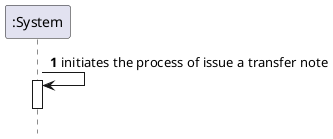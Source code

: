 @startuml
autonumber
hide footbox

participant ":System" as SYST


SYST -> SYST : initiates the process of issue a transfer note
activate SYST
deactivate SYST

@enduml